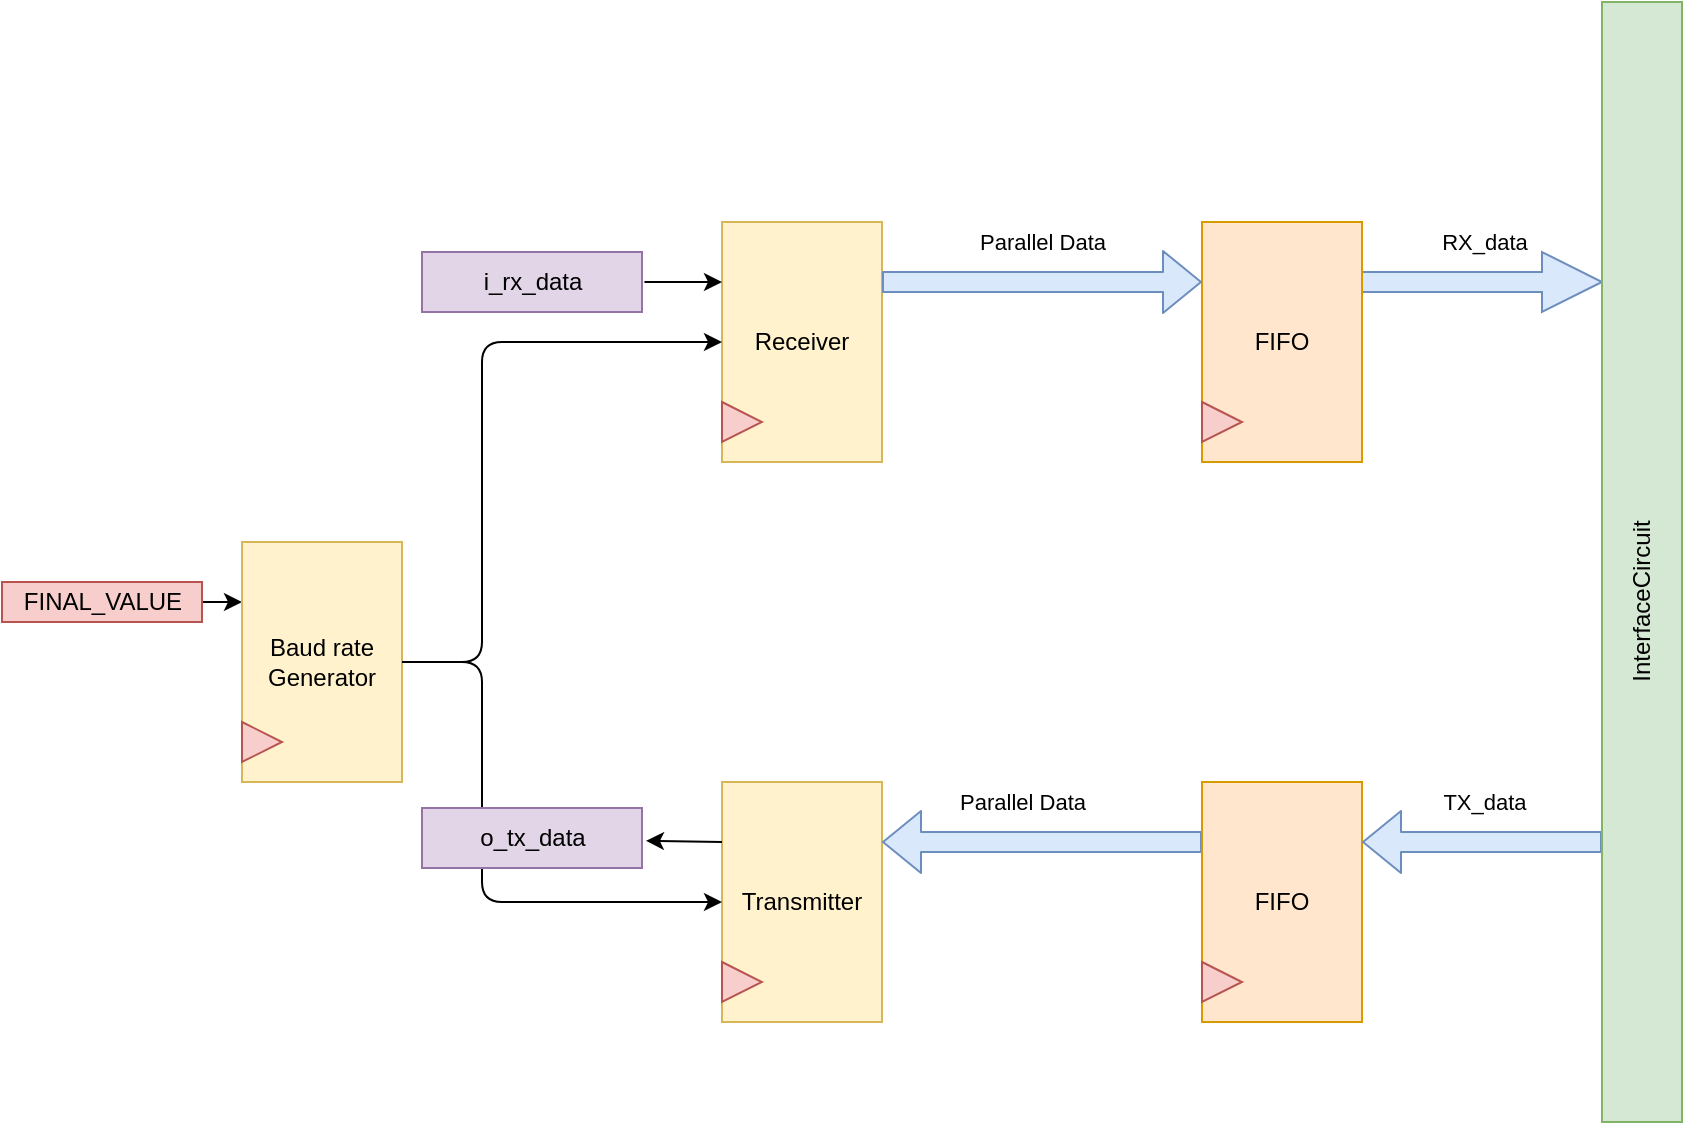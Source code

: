 <mxfile>
    <diagram id="ucmVLNt4U0Wb6tPx-9Sh" name="Page-1">
        <mxGraphModel dx="450" dy="318" grid="1" gridSize="10" guides="1" tooltips="1" connect="1" arrows="1" fold="1" page="1" pageScale="1" pageWidth="850" pageHeight="1100" math="0" shadow="0">
            <root>
                <mxCell id="0"/>
                <mxCell id="1" parent="0"/>
                <mxCell id="5" style="edgeStyle=none;html=1;exitX=0;exitY=0;exitDx=100;exitDy=10;exitPerimeter=0;entryX=0;entryY=0.25;entryDx=0;entryDy=0;" edge="1" parent="1" source="4" target="2">
                    <mxGeometry relative="1" as="geometry"/>
                </mxCell>
                <mxCell id="4" value="FINAL_VALUE" style="externalPins=0;recursiveResize=0;shadow=0;dashed=0;align=center;html=1;strokeWidth=1;shape=mxgraph.rtl.abstract.entity;container=1;collapsible=0;kind=input;drawPins=0;left=0;right=1;bottom=0;top=0;fillColor=#f8cecc;strokeColor=#b85450;" vertex="1" parent="1">
                    <mxGeometry y="340" width="100" height="20" as="geometry"/>
                </mxCell>
                <mxCell id="8" value="" style="group" vertex="1" connectable="0" parent="1">
                    <mxGeometry x="120" y="320" width="80" height="120" as="geometry"/>
                </mxCell>
                <mxCell id="2" value="Baud rate&lt;div&gt;Generator&lt;/div&gt;" style="rounded=0;whiteSpace=wrap;html=1;fillColor=#fff2cc;strokeColor=#d6b656;" vertex="1" parent="8">
                    <mxGeometry width="80" height="120" as="geometry"/>
                </mxCell>
                <mxCell id="3" value="" style="triangle;whiteSpace=wrap;html=1;fillColor=#f8cecc;strokeColor=#b85450;" vertex="1" parent="8">
                    <mxGeometry y="90" width="20" height="20" as="geometry"/>
                </mxCell>
                <mxCell id="9" value="" style="group" vertex="1" connectable="0" parent="1">
                    <mxGeometry x="360" y="160" width="80" height="120" as="geometry"/>
                </mxCell>
                <mxCell id="10" value="Receiver" style="rounded=0;whiteSpace=wrap;html=1;fillColor=#fff2cc;strokeColor=#d6b656;" vertex="1" parent="9">
                    <mxGeometry width="80" height="120" as="geometry"/>
                </mxCell>
                <mxCell id="11" value="" style="triangle;whiteSpace=wrap;html=1;fillColor=#f8cecc;strokeColor=#b85450;" vertex="1" parent="9">
                    <mxGeometry y="90" width="20" height="20" as="geometry"/>
                </mxCell>
                <mxCell id="12" value="" style="group" vertex="1" connectable="0" parent="1">
                    <mxGeometry x="360" y="440" width="80" height="120" as="geometry"/>
                </mxCell>
                <mxCell id="13" value="Transmitter" style="rounded=0;whiteSpace=wrap;html=1;fillColor=#fff2cc;strokeColor=#d6b656;" vertex="1" parent="12">
                    <mxGeometry width="80" height="120" as="geometry"/>
                </mxCell>
                <mxCell id="14" value="" style="triangle;whiteSpace=wrap;html=1;fillColor=#f8cecc;strokeColor=#b85450;" vertex="1" parent="12">
                    <mxGeometry y="90" width="20" height="20" as="geometry"/>
                </mxCell>
                <mxCell id="15" value="" style="group;fillColor=#ffe6cc;strokeColor=#d79b00;container=0;" vertex="1" connectable="0" parent="1">
                    <mxGeometry x="600" y="160" width="80" height="120" as="geometry"/>
                </mxCell>
                <mxCell id="37" style="edgeStyle=none;html=1;exitX=1;exitY=0.25;exitDx=0;exitDy=0;entryX=0;entryY=0.25;entryDx=0;entryDy=0;shape=arrow;fillColor=#dae8fc;strokeColor=#6c8ebf;" edge="1" parent="1" source="16" target="34">
                    <mxGeometry relative="1" as="geometry">
                        <Array as="points"/>
                    </mxGeometry>
                </mxCell>
                <mxCell id="40" value="RX_data" style="edgeLabel;html=1;align=center;verticalAlign=middle;resizable=0;points=[];labelBackgroundColor=none;" vertex="1" connectable="0" parent="37">
                    <mxGeometry x="-0.189" y="-3" relative="1" as="geometry">
                        <mxPoint x="12" y="-23" as="offset"/>
                    </mxGeometry>
                </mxCell>
                <mxCell id="16" value="FIFO" style="rounded=0;whiteSpace=wrap;html=1;fillColor=#ffe6cc;strokeColor=#d79b00;container=0;" vertex="1" parent="1">
                    <mxGeometry x="600" y="160" width="80" height="120" as="geometry"/>
                </mxCell>
                <mxCell id="17" value="" style="triangle;whiteSpace=wrap;html=1;fillColor=#f8cecc;strokeColor=#b85450;container=0;" vertex="1" parent="1">
                    <mxGeometry x="600" y="250" width="20" height="20" as="geometry"/>
                </mxCell>
                <mxCell id="18" value="" style="group;fillColor=#ffe6cc;strokeColor=#d79b00;container=0;" vertex="1" connectable="0" parent="1">
                    <mxGeometry x="600" y="440" width="80" height="120" as="geometry"/>
                </mxCell>
                <mxCell id="24" style="edgeStyle=none;html=1;exitX=0;exitY=0.25;exitDx=0;exitDy=0;entryX=1;entryY=0.25;entryDx=0;entryDy=0;shape=flexArrow;fillColor=#dae8fc;strokeColor=#6c8ebf;" edge="1" parent="1" source="19" target="13">
                    <mxGeometry relative="1" as="geometry"/>
                </mxCell>
                <mxCell id="30" value="Parallel Data" style="edgeLabel;html=1;align=center;verticalAlign=middle;resizable=0;points=[];labelBackgroundColor=none;" vertex="1" connectable="0" parent="24">
                    <mxGeometry x="0.188" y="3" relative="1" as="geometry">
                        <mxPoint x="5" y="-23" as="offset"/>
                    </mxGeometry>
                </mxCell>
                <mxCell id="19" value="FIFO" style="rounded=0;whiteSpace=wrap;html=1;fillColor=#ffe6cc;strokeColor=#d79b00;container=0;" vertex="1" parent="1">
                    <mxGeometry x="600" y="440" width="80" height="120" as="geometry"/>
                </mxCell>
                <mxCell id="20" value="" style="triangle;whiteSpace=wrap;html=1;fillColor=#f8cecc;strokeColor=#b85450;container=0;" vertex="1" parent="1">
                    <mxGeometry x="600" y="530" width="20" height="20" as="geometry"/>
                </mxCell>
                <mxCell id="21" style="edgeStyle=none;html=1;exitX=1;exitY=0.5;exitDx=0;exitDy=0;entryX=0;entryY=0.5;entryDx=0;entryDy=0;" edge="1" parent="1" source="2" target="10">
                    <mxGeometry relative="1" as="geometry">
                        <Array as="points">
                            <mxPoint x="240" y="380"/>
                            <mxPoint x="240" y="220"/>
                        </Array>
                    </mxGeometry>
                </mxCell>
                <mxCell id="22" style="edgeStyle=none;html=1;exitX=1;exitY=0.5;exitDx=0;exitDy=0;entryX=0;entryY=0.5;entryDx=0;entryDy=0;" edge="1" parent="1" source="2" target="13">
                    <mxGeometry relative="1" as="geometry">
                        <Array as="points">
                            <mxPoint x="240" y="380"/>
                            <mxPoint x="240" y="500"/>
                        </Array>
                    </mxGeometry>
                </mxCell>
                <mxCell id="23" style="edgeStyle=none;html=1;exitX=1;exitY=0.25;exitDx=0;exitDy=0;entryX=0;entryY=0.25;entryDx=0;entryDy=0;shape=flexArrow;fillColor=#dae8fc;strokeColor=#6c8ebf;" edge="1" parent="1" source="10" target="16">
                    <mxGeometry relative="1" as="geometry"/>
                </mxCell>
                <mxCell id="31" value="&lt;span style=&quot;color: rgb(0, 0, 0);&quot;&gt;Parallel Data&lt;/span&gt;" style="edgeLabel;html=1;align=center;verticalAlign=middle;resizable=0;points=[];labelBackgroundColor=none;" vertex="1" connectable="0" parent="23">
                    <mxGeometry x="-0.15" y="-4" relative="1" as="geometry">
                        <mxPoint x="12" y="-24" as="offset"/>
                    </mxGeometry>
                </mxCell>
                <mxCell id="26" value="o_tx_data" style="externalPins=0;recursiveResize=0;shadow=0;dashed=0;align=center;html=1;strokeWidth=1;shape=mxgraph.rtl.abstract.entity;container=1;collapsible=0;kind=input;drawPins=0;left=0;right=1;bottom=0;top=0;fillColor=#e1d5e7;strokeColor=#9673a6;" vertex="1" parent="1">
                    <mxGeometry x="210" y="453" width="110" height="30" as="geometry"/>
                </mxCell>
                <mxCell id="28" style="edgeStyle=none;html=1;exitX=0;exitY=0.25;exitDx=0;exitDy=0;entryX=1.018;entryY=0.547;entryDx=0;entryDy=0;entryPerimeter=0;" edge="1" parent="1" source="13" target="26">
                    <mxGeometry relative="1" as="geometry"/>
                </mxCell>
                <mxCell id="33" style="edgeStyle=none;html=1;exitX=1.011;exitY=0.5;exitDx=0;exitDy=0;exitPerimeter=0;entryX=0;entryY=0.25;entryDx=0;entryDy=0;" edge="1" parent="1" source="43" target="10">
                    <mxGeometry relative="1" as="geometry">
                        <mxPoint x="320" y="190" as="sourcePoint"/>
                    </mxGeometry>
                </mxCell>
                <mxCell id="41" style="edgeStyle=none;html=1;exitX=0;exitY=0.75;exitDx=0;exitDy=0;entryX=1;entryY=0.25;entryDx=0;entryDy=0;shape=flexArrow;fillColor=#dae8fc;strokeColor=#6c8ebf;" edge="1" parent="1" source="34" target="19">
                    <mxGeometry relative="1" as="geometry"/>
                </mxCell>
                <mxCell id="42" value="TX_data" style="edgeLabel;html=1;align=center;verticalAlign=middle;resizable=0;points=[];labelBackgroundColor=none;" vertex="1" connectable="0" parent="41">
                    <mxGeometry x="-0.006" relative="1" as="geometry">
                        <mxPoint y="-20" as="offset"/>
                    </mxGeometry>
                </mxCell>
                <mxCell id="34" value="" style="rounded=0;whiteSpace=wrap;html=1;fillColor=#d5e8d4;strokeColor=#82b366;" vertex="1" parent="1">
                    <mxGeometry x="800" y="50" width="40" height="560" as="geometry"/>
                </mxCell>
                <mxCell id="35" value="&lt;span style=&quot;color: rgb(0, 0, 0); text-wrap-mode: wrap;&quot;&gt;InterfaceCircuit&lt;/span&gt;" style="text;html=1;align=center;verticalAlign=middle;resizable=0;points=[];autosize=1;strokeColor=none;fillColor=none;rotation=-90;" vertex="1" parent="1">
                    <mxGeometry x="770" y="335" width="100" height="30" as="geometry"/>
                </mxCell>
                <mxCell id="43" value="i_rx_data" style="externalPins=0;recursiveResize=0;shadow=0;dashed=0;align=center;html=1;strokeWidth=1;shape=mxgraph.rtl.abstract.entity;container=1;collapsible=0;kind=input;drawPins=0;left=0;right=1;bottom=0;top=0;fillColor=#e1d5e7;strokeColor=#9673a6;" vertex="1" parent="1">
                    <mxGeometry x="210" y="175" width="110" height="30" as="geometry"/>
                </mxCell>
            </root>
        </mxGraphModel>
    </diagram>
</mxfile>
